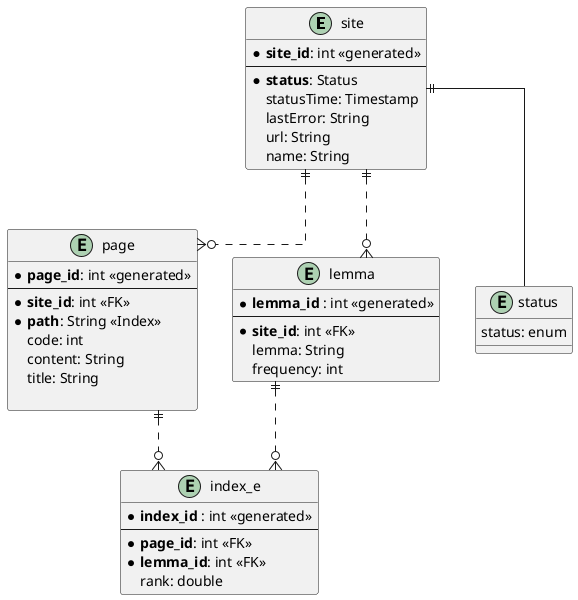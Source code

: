 
@startuml
skinparam linetype ortho

entity "site" as site {
  * **site_id**: int <<generated>>
  --
  * **status**: Status
  statusTime: Timestamp
  lastError: String
  url: String
  name: String
}

entity "page" as page {
  * **page_id**: int <<generated>>
  --
  * **site_id**: int <<FK>>
  * **path**: String <<Index>>
  code: int
  content: String
  title: String

}

entity "lemma" as lemma {
  * **lemma_id** : int <<generated>>
  --
  * **site_id**: int <<FK>>
  lemma: String
  frequency: int
}

entity "index_e" as index {
  * **index_id** : int <<generated>>
  --
  * **page_id**: int <<FK>>
  * **lemma_id**: int <<FK>>
  rank: double
}

entity "status" as st {
  status: enum
}

site ||..o{ page
site ||..o{ lemma
lemma ||..o{ index
page ||..o{ index
site ||-- st
@enduml